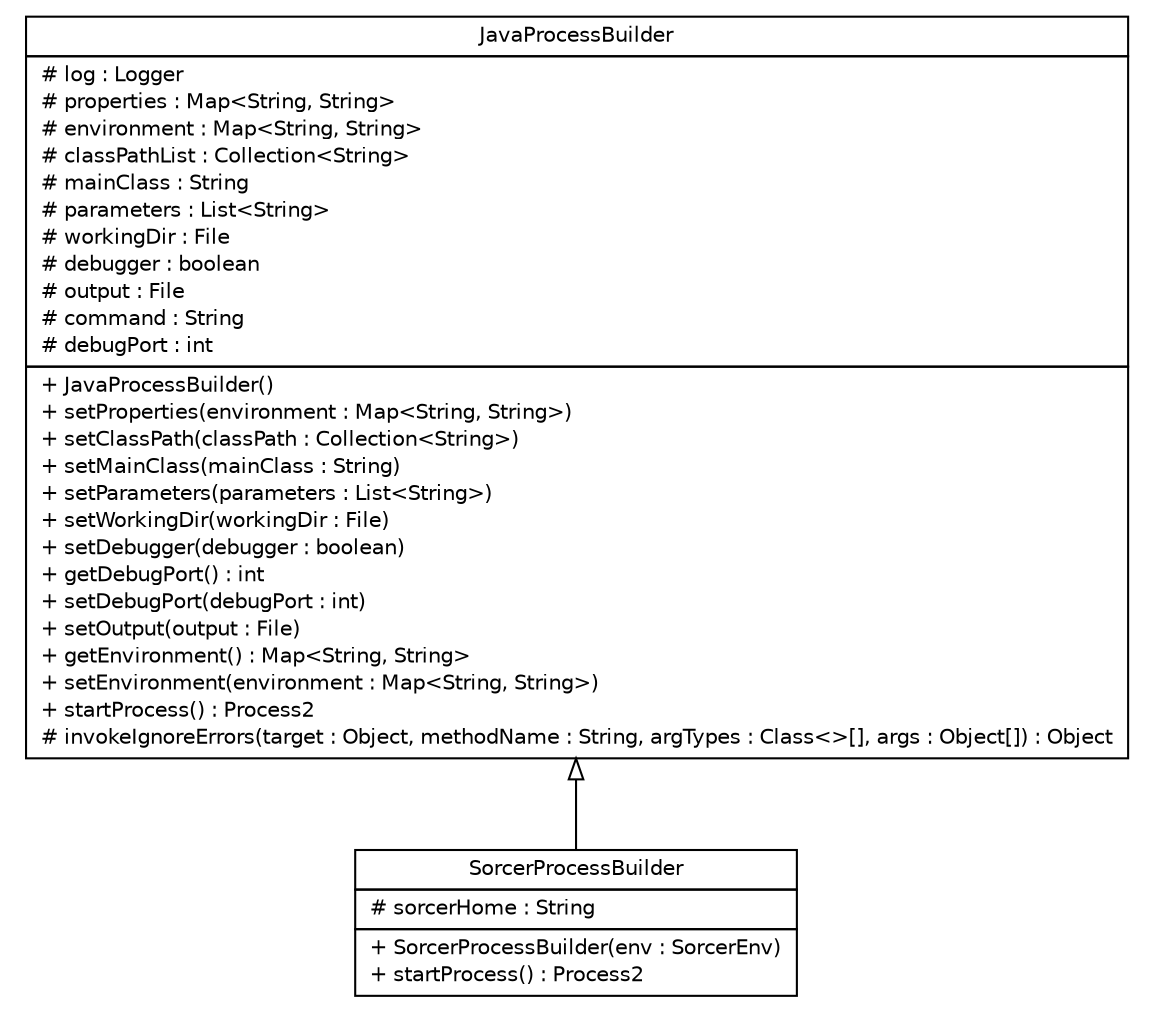 #!/usr/local/bin/dot
#
# Class diagram 
# Generated by UMLGraph version R5_6 (http://www.umlgraph.org/)
#

digraph G {
	edge [fontname="Helvetica",fontsize=10,labelfontname="Helvetica",labelfontsize=10];
	node [fontname="Helvetica",fontsize=10,shape=plaintext];
	nodesep=0.25;
	ranksep=0.5;
	// sorcer.launcher.SorcerProcessBuilder
	c48615 [label=<<table title="sorcer.launcher.SorcerProcessBuilder" border="0" cellborder="1" cellspacing="0" cellpadding="2" port="p" href="./SorcerProcessBuilder.html">
		<tr><td><table border="0" cellspacing="0" cellpadding="1">
<tr><td align="center" balign="center"> SorcerProcessBuilder </td></tr>
		</table></td></tr>
		<tr><td><table border="0" cellspacing="0" cellpadding="1">
<tr><td align="left" balign="left"> # sorcerHome : String </td></tr>
		</table></td></tr>
		<tr><td><table border="0" cellspacing="0" cellpadding="1">
<tr><td align="left" balign="left"> + SorcerProcessBuilder(env : SorcerEnv) </td></tr>
<tr><td align="left" balign="left"> + startProcess() : Process2 </td></tr>
		</table></td></tr>
		</table>>, URL="./SorcerProcessBuilder.html", fontname="Helvetica", fontcolor="black", fontsize=10.0];
	// sorcer.launcher.JavaProcessBuilder
	c48616 [label=<<table title="sorcer.launcher.JavaProcessBuilder" border="0" cellborder="1" cellspacing="0" cellpadding="2" port="p" href="./JavaProcessBuilder.html">
		<tr><td><table border="0" cellspacing="0" cellpadding="1">
<tr><td align="center" balign="center"> JavaProcessBuilder </td></tr>
		</table></td></tr>
		<tr><td><table border="0" cellspacing="0" cellpadding="1">
<tr><td align="left" balign="left"> # log : Logger </td></tr>
<tr><td align="left" balign="left"> # properties : Map&lt;String, String&gt; </td></tr>
<tr><td align="left" balign="left"> # environment : Map&lt;String, String&gt; </td></tr>
<tr><td align="left" balign="left"> # classPathList : Collection&lt;String&gt; </td></tr>
<tr><td align="left" balign="left"> # mainClass : String </td></tr>
<tr><td align="left" balign="left"> # parameters : List&lt;String&gt; </td></tr>
<tr><td align="left" balign="left"> # workingDir : File </td></tr>
<tr><td align="left" balign="left"> # debugger : boolean </td></tr>
<tr><td align="left" balign="left"> # output : File </td></tr>
<tr><td align="left" balign="left"> # command : String </td></tr>
<tr><td align="left" balign="left"> # debugPort : int </td></tr>
		</table></td></tr>
		<tr><td><table border="0" cellspacing="0" cellpadding="1">
<tr><td align="left" balign="left"> + JavaProcessBuilder() </td></tr>
<tr><td align="left" balign="left"> + setProperties(environment : Map&lt;String, String&gt;) </td></tr>
<tr><td align="left" balign="left"> + setClassPath(classPath : Collection&lt;String&gt;) </td></tr>
<tr><td align="left" balign="left"> + setMainClass(mainClass : String) </td></tr>
<tr><td align="left" balign="left"> + setParameters(parameters : List&lt;String&gt;) </td></tr>
<tr><td align="left" balign="left"> + setWorkingDir(workingDir : File) </td></tr>
<tr><td align="left" balign="left"> + setDebugger(debugger : boolean) </td></tr>
<tr><td align="left" balign="left"> + getDebugPort() : int </td></tr>
<tr><td align="left" balign="left"> + setDebugPort(debugPort : int) </td></tr>
<tr><td align="left" balign="left"> + setOutput(output : File) </td></tr>
<tr><td align="left" balign="left"> + getEnvironment() : Map&lt;String, String&gt; </td></tr>
<tr><td align="left" balign="left"> + setEnvironment(environment : Map&lt;String, String&gt;) </td></tr>
<tr><td align="left" balign="left"> + startProcess() : Process2 </td></tr>
<tr><td align="left" balign="left"> # invokeIgnoreErrors(target : Object, methodName : String, argTypes : Class&lt;&gt;[], args : Object[]) : Object </td></tr>
		</table></td></tr>
		</table>>, URL="./JavaProcessBuilder.html", fontname="Helvetica", fontcolor="black", fontsize=10.0];
	//sorcer.launcher.SorcerProcessBuilder extends sorcer.launcher.JavaProcessBuilder
	c48616:p -> c48615:p [dir=back,arrowtail=empty];
}


